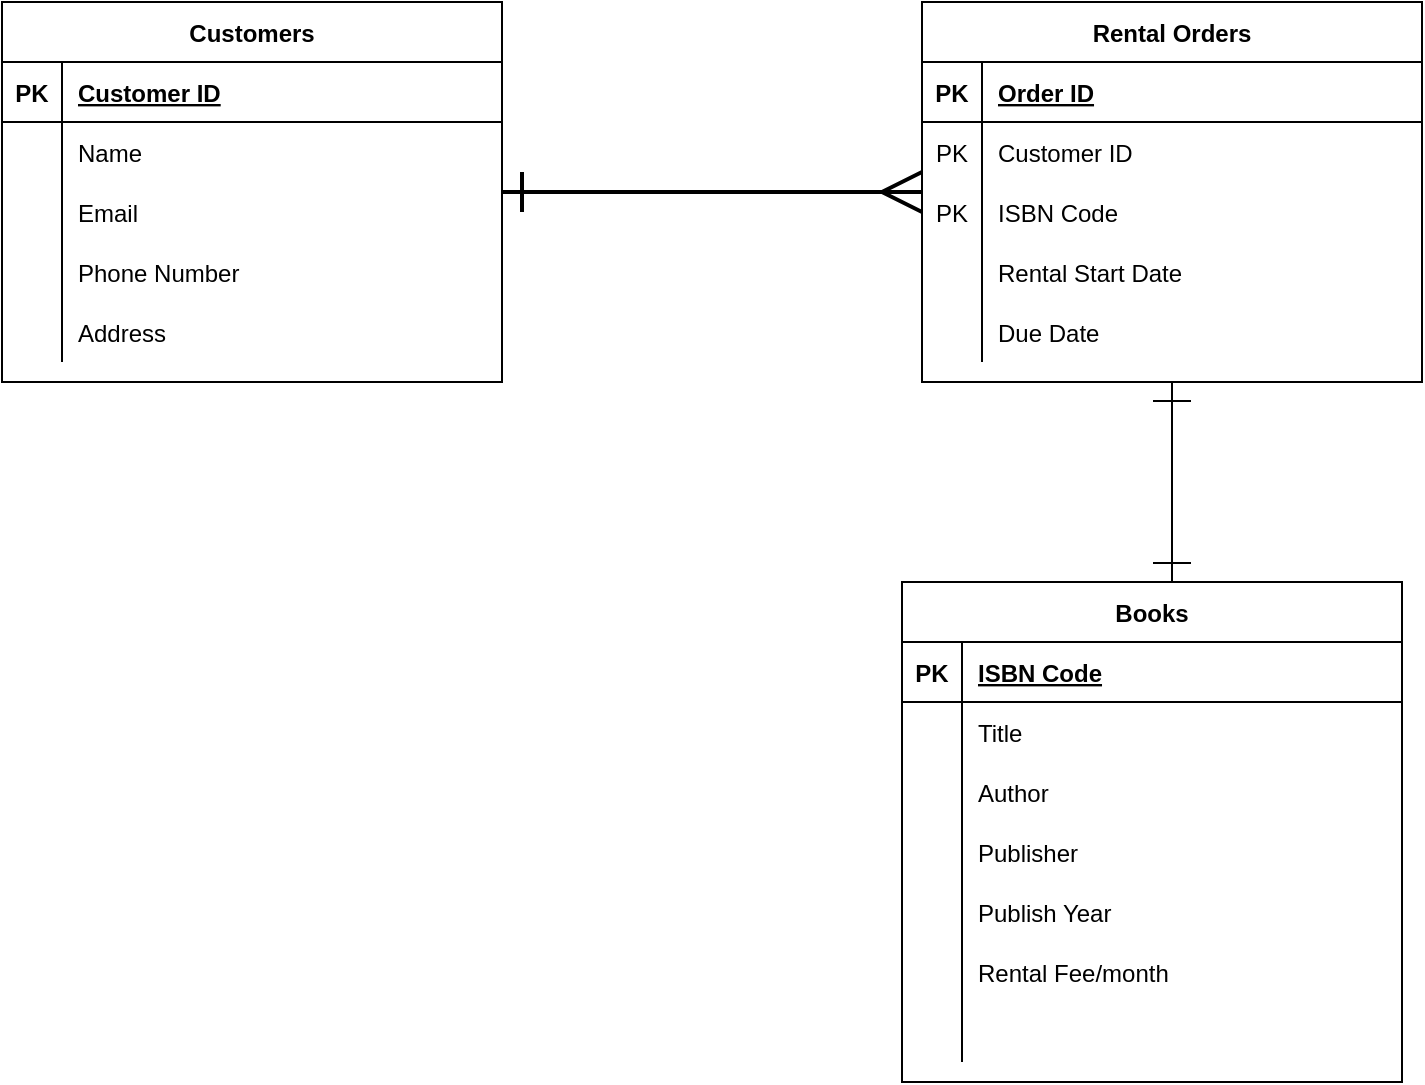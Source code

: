 <mxfile version="24.0.7" type="github">
  <diagram name="Page-1" id="I_lQWTTjyx-h1JreQ2CS">
    <mxGraphModel dx="1426" dy="751" grid="1" gridSize="10" guides="1" tooltips="1" connect="1" arrows="1" fold="1" page="1" pageScale="1" pageWidth="850" pageHeight="1100" math="0" shadow="0">
      <root>
        <mxCell id="0" />
        <mxCell id="1" parent="0" />
        <mxCell id="DPcOQ0e0wciWkZ8Be3nJ-57" style="edgeStyle=orthogonalEdgeStyle;rounded=0;orthogonalLoop=1;jettySize=auto;html=1;endArrow=ERmany;endFill=0;strokeWidth=2;jumpSize=6;endSize=17;targetPerimeterSpacing=0;startArrow=ERone;startFill=0;startSize=17;" edge="1" parent="1" source="DPcOQ0e0wciWkZ8Be3nJ-1" target="DPcOQ0e0wciWkZ8Be3nJ-18">
          <mxGeometry relative="1" as="geometry" />
        </mxCell>
        <mxCell id="DPcOQ0e0wciWkZ8Be3nJ-1" value="Customers" style="shape=table;startSize=30;container=1;collapsible=1;childLayout=tableLayout;fixedRows=1;rowLines=0;fontStyle=1;align=center;resizeLast=1;" vertex="1" parent="1">
          <mxGeometry x="70" y="100" width="250" height="190" as="geometry" />
        </mxCell>
        <mxCell id="DPcOQ0e0wciWkZ8Be3nJ-2" value="" style="shape=partialRectangle;collapsible=0;dropTarget=0;pointerEvents=0;fillColor=none;points=[[0,0.5],[1,0.5]];portConstraint=eastwest;top=0;left=0;right=0;bottom=1;" vertex="1" parent="DPcOQ0e0wciWkZ8Be3nJ-1">
          <mxGeometry y="30" width="250" height="30" as="geometry" />
        </mxCell>
        <mxCell id="DPcOQ0e0wciWkZ8Be3nJ-3" value="PK" style="shape=partialRectangle;overflow=hidden;connectable=0;fillColor=none;top=0;left=0;bottom=0;right=0;fontStyle=1;" vertex="1" parent="DPcOQ0e0wciWkZ8Be3nJ-2">
          <mxGeometry width="30" height="30" as="geometry">
            <mxRectangle width="30" height="30" as="alternateBounds" />
          </mxGeometry>
        </mxCell>
        <mxCell id="DPcOQ0e0wciWkZ8Be3nJ-4" value="Customer ID" style="shape=partialRectangle;overflow=hidden;connectable=0;fillColor=none;top=0;left=0;bottom=0;right=0;align=left;spacingLeft=6;fontStyle=5;" vertex="1" parent="DPcOQ0e0wciWkZ8Be3nJ-2">
          <mxGeometry x="30" width="220" height="30" as="geometry">
            <mxRectangle width="220" height="30" as="alternateBounds" />
          </mxGeometry>
        </mxCell>
        <mxCell id="DPcOQ0e0wciWkZ8Be3nJ-5" value="" style="shape=partialRectangle;collapsible=0;dropTarget=0;pointerEvents=0;fillColor=none;points=[[0,0.5],[1,0.5]];portConstraint=eastwest;top=0;left=0;right=0;bottom=0;" vertex="1" parent="DPcOQ0e0wciWkZ8Be3nJ-1">
          <mxGeometry y="60" width="250" height="30" as="geometry" />
        </mxCell>
        <mxCell id="DPcOQ0e0wciWkZ8Be3nJ-6" value="" style="shape=partialRectangle;overflow=hidden;connectable=0;fillColor=none;top=0;left=0;bottom=0;right=0;" vertex="1" parent="DPcOQ0e0wciWkZ8Be3nJ-5">
          <mxGeometry width="30" height="30" as="geometry">
            <mxRectangle width="30" height="30" as="alternateBounds" />
          </mxGeometry>
        </mxCell>
        <mxCell id="DPcOQ0e0wciWkZ8Be3nJ-7" value="Name" style="shape=partialRectangle;overflow=hidden;connectable=0;fillColor=none;top=0;left=0;bottom=0;right=0;align=left;spacingLeft=6;" vertex="1" parent="DPcOQ0e0wciWkZ8Be3nJ-5">
          <mxGeometry x="30" width="220" height="30" as="geometry">
            <mxRectangle width="220" height="30" as="alternateBounds" />
          </mxGeometry>
        </mxCell>
        <mxCell id="DPcOQ0e0wciWkZ8Be3nJ-8" style="shape=partialRectangle;collapsible=0;dropTarget=0;pointerEvents=0;fillColor=none;points=[[0,0.5],[1,0.5]];portConstraint=eastwest;top=0;left=0;right=0;bottom=0;" vertex="1" parent="DPcOQ0e0wciWkZ8Be3nJ-1">
          <mxGeometry y="90" width="250" height="30" as="geometry" />
        </mxCell>
        <mxCell id="DPcOQ0e0wciWkZ8Be3nJ-9" style="shape=partialRectangle;overflow=hidden;connectable=0;fillColor=none;top=0;left=0;bottom=0;right=0;" vertex="1" parent="DPcOQ0e0wciWkZ8Be3nJ-8">
          <mxGeometry width="30" height="30" as="geometry">
            <mxRectangle width="30" height="30" as="alternateBounds" />
          </mxGeometry>
        </mxCell>
        <mxCell id="DPcOQ0e0wciWkZ8Be3nJ-10" value="Email" style="shape=partialRectangle;overflow=hidden;connectable=0;fillColor=none;top=0;left=0;bottom=0;right=0;align=left;spacingLeft=6;" vertex="1" parent="DPcOQ0e0wciWkZ8Be3nJ-8">
          <mxGeometry x="30" width="220" height="30" as="geometry">
            <mxRectangle width="220" height="30" as="alternateBounds" />
          </mxGeometry>
        </mxCell>
        <mxCell id="DPcOQ0e0wciWkZ8Be3nJ-26" style="shape=partialRectangle;collapsible=0;dropTarget=0;pointerEvents=0;fillColor=none;points=[[0,0.5],[1,0.5]];portConstraint=eastwest;top=0;left=0;right=0;bottom=0;" vertex="1" parent="DPcOQ0e0wciWkZ8Be3nJ-1">
          <mxGeometry y="120" width="250" height="30" as="geometry" />
        </mxCell>
        <mxCell id="DPcOQ0e0wciWkZ8Be3nJ-27" style="shape=partialRectangle;overflow=hidden;connectable=0;fillColor=none;top=0;left=0;bottom=0;right=0;" vertex="1" parent="DPcOQ0e0wciWkZ8Be3nJ-26">
          <mxGeometry width="30" height="30" as="geometry">
            <mxRectangle width="30" height="30" as="alternateBounds" />
          </mxGeometry>
        </mxCell>
        <mxCell id="DPcOQ0e0wciWkZ8Be3nJ-28" value="Phone Number" style="shape=partialRectangle;overflow=hidden;connectable=0;fillColor=none;top=0;left=0;bottom=0;right=0;align=left;spacingLeft=6;" vertex="1" parent="DPcOQ0e0wciWkZ8Be3nJ-26">
          <mxGeometry x="30" width="220" height="30" as="geometry">
            <mxRectangle width="220" height="30" as="alternateBounds" />
          </mxGeometry>
        </mxCell>
        <mxCell id="DPcOQ0e0wciWkZ8Be3nJ-29" style="shape=partialRectangle;collapsible=0;dropTarget=0;pointerEvents=0;fillColor=none;points=[[0,0.5],[1,0.5]];portConstraint=eastwest;top=0;left=0;right=0;bottom=0;" vertex="1" parent="DPcOQ0e0wciWkZ8Be3nJ-1">
          <mxGeometry y="150" width="250" height="30" as="geometry" />
        </mxCell>
        <mxCell id="DPcOQ0e0wciWkZ8Be3nJ-30" style="shape=partialRectangle;overflow=hidden;connectable=0;fillColor=none;top=0;left=0;bottom=0;right=0;" vertex="1" parent="DPcOQ0e0wciWkZ8Be3nJ-29">
          <mxGeometry width="30" height="30" as="geometry">
            <mxRectangle width="30" height="30" as="alternateBounds" />
          </mxGeometry>
        </mxCell>
        <mxCell id="DPcOQ0e0wciWkZ8Be3nJ-31" value="Address" style="shape=partialRectangle;overflow=hidden;connectable=0;fillColor=none;top=0;left=0;bottom=0;right=0;align=left;spacingLeft=6;" vertex="1" parent="DPcOQ0e0wciWkZ8Be3nJ-29">
          <mxGeometry x="30" width="220" height="30" as="geometry">
            <mxRectangle width="220" height="30" as="alternateBounds" />
          </mxGeometry>
        </mxCell>
        <mxCell id="DPcOQ0e0wciWkZ8Be3nJ-11" value="Books" style="shape=table;startSize=30;container=1;collapsible=1;childLayout=tableLayout;fixedRows=1;rowLines=0;fontStyle=1;align=center;resizeLast=1;" vertex="1" parent="1">
          <mxGeometry x="520" y="390" width="250" height="250" as="geometry" />
        </mxCell>
        <mxCell id="DPcOQ0e0wciWkZ8Be3nJ-12" value="" style="shape=partialRectangle;collapsible=0;dropTarget=0;pointerEvents=0;fillColor=none;points=[[0,0.5],[1,0.5]];portConstraint=eastwest;top=0;left=0;right=0;bottom=1;" vertex="1" parent="DPcOQ0e0wciWkZ8Be3nJ-11">
          <mxGeometry y="30" width="250" height="30" as="geometry" />
        </mxCell>
        <mxCell id="DPcOQ0e0wciWkZ8Be3nJ-13" value="PK" style="shape=partialRectangle;overflow=hidden;connectable=0;fillColor=none;top=0;left=0;bottom=0;right=0;fontStyle=1;" vertex="1" parent="DPcOQ0e0wciWkZ8Be3nJ-12">
          <mxGeometry width="30" height="30" as="geometry">
            <mxRectangle width="30" height="30" as="alternateBounds" />
          </mxGeometry>
        </mxCell>
        <mxCell id="DPcOQ0e0wciWkZ8Be3nJ-14" value="ISBN Code" style="shape=partialRectangle;overflow=hidden;connectable=0;fillColor=none;top=0;left=0;bottom=0;right=0;align=left;spacingLeft=6;fontStyle=5;" vertex="1" parent="DPcOQ0e0wciWkZ8Be3nJ-12">
          <mxGeometry x="30" width="220" height="30" as="geometry">
            <mxRectangle width="220" height="30" as="alternateBounds" />
          </mxGeometry>
        </mxCell>
        <mxCell id="DPcOQ0e0wciWkZ8Be3nJ-15" value="" style="shape=partialRectangle;collapsible=0;dropTarget=0;pointerEvents=0;fillColor=none;points=[[0,0.5],[1,0.5]];portConstraint=eastwest;top=0;left=0;right=0;bottom=0;" vertex="1" parent="DPcOQ0e0wciWkZ8Be3nJ-11">
          <mxGeometry y="60" width="250" height="30" as="geometry" />
        </mxCell>
        <mxCell id="DPcOQ0e0wciWkZ8Be3nJ-16" value="" style="shape=partialRectangle;overflow=hidden;connectable=0;fillColor=none;top=0;left=0;bottom=0;right=0;" vertex="1" parent="DPcOQ0e0wciWkZ8Be3nJ-15">
          <mxGeometry width="30" height="30" as="geometry">
            <mxRectangle width="30" height="30" as="alternateBounds" />
          </mxGeometry>
        </mxCell>
        <mxCell id="DPcOQ0e0wciWkZ8Be3nJ-17" value="Title" style="shape=partialRectangle;overflow=hidden;connectable=0;fillColor=none;top=0;left=0;bottom=0;right=0;align=left;spacingLeft=6;" vertex="1" parent="DPcOQ0e0wciWkZ8Be3nJ-15">
          <mxGeometry x="30" width="220" height="30" as="geometry">
            <mxRectangle width="220" height="30" as="alternateBounds" />
          </mxGeometry>
        </mxCell>
        <mxCell id="DPcOQ0e0wciWkZ8Be3nJ-32" style="shape=partialRectangle;collapsible=0;dropTarget=0;pointerEvents=0;fillColor=none;points=[[0,0.5],[1,0.5]];portConstraint=eastwest;top=0;left=0;right=0;bottom=0;" vertex="1" parent="DPcOQ0e0wciWkZ8Be3nJ-11">
          <mxGeometry y="90" width="250" height="30" as="geometry" />
        </mxCell>
        <mxCell id="DPcOQ0e0wciWkZ8Be3nJ-33" style="shape=partialRectangle;overflow=hidden;connectable=0;fillColor=none;top=0;left=0;bottom=0;right=0;" vertex="1" parent="DPcOQ0e0wciWkZ8Be3nJ-32">
          <mxGeometry width="30" height="30" as="geometry">
            <mxRectangle width="30" height="30" as="alternateBounds" />
          </mxGeometry>
        </mxCell>
        <mxCell id="DPcOQ0e0wciWkZ8Be3nJ-34" value="Author" style="shape=partialRectangle;overflow=hidden;connectable=0;fillColor=none;top=0;left=0;bottom=0;right=0;align=left;spacingLeft=6;" vertex="1" parent="DPcOQ0e0wciWkZ8Be3nJ-32">
          <mxGeometry x="30" width="220" height="30" as="geometry">
            <mxRectangle width="220" height="30" as="alternateBounds" />
          </mxGeometry>
        </mxCell>
        <mxCell id="DPcOQ0e0wciWkZ8Be3nJ-35" style="shape=partialRectangle;collapsible=0;dropTarget=0;pointerEvents=0;fillColor=none;points=[[0,0.5],[1,0.5]];portConstraint=eastwest;top=0;left=0;right=0;bottom=0;" vertex="1" parent="DPcOQ0e0wciWkZ8Be3nJ-11">
          <mxGeometry y="120" width="250" height="30" as="geometry" />
        </mxCell>
        <mxCell id="DPcOQ0e0wciWkZ8Be3nJ-36" style="shape=partialRectangle;overflow=hidden;connectable=0;fillColor=none;top=0;left=0;bottom=0;right=0;" vertex="1" parent="DPcOQ0e0wciWkZ8Be3nJ-35">
          <mxGeometry width="30" height="30" as="geometry">
            <mxRectangle width="30" height="30" as="alternateBounds" />
          </mxGeometry>
        </mxCell>
        <mxCell id="DPcOQ0e0wciWkZ8Be3nJ-37" value="Publisher" style="shape=partialRectangle;overflow=hidden;connectable=0;fillColor=none;top=0;left=0;bottom=0;right=0;align=left;spacingLeft=6;" vertex="1" parent="DPcOQ0e0wciWkZ8Be3nJ-35">
          <mxGeometry x="30" width="220" height="30" as="geometry">
            <mxRectangle width="220" height="30" as="alternateBounds" />
          </mxGeometry>
        </mxCell>
        <mxCell id="DPcOQ0e0wciWkZ8Be3nJ-38" style="shape=partialRectangle;collapsible=0;dropTarget=0;pointerEvents=0;fillColor=none;points=[[0,0.5],[1,0.5]];portConstraint=eastwest;top=0;left=0;right=0;bottom=0;" vertex="1" parent="DPcOQ0e0wciWkZ8Be3nJ-11">
          <mxGeometry y="150" width="250" height="30" as="geometry" />
        </mxCell>
        <mxCell id="DPcOQ0e0wciWkZ8Be3nJ-39" style="shape=partialRectangle;overflow=hidden;connectable=0;fillColor=none;top=0;left=0;bottom=0;right=0;" vertex="1" parent="DPcOQ0e0wciWkZ8Be3nJ-38">
          <mxGeometry width="30" height="30" as="geometry">
            <mxRectangle width="30" height="30" as="alternateBounds" />
          </mxGeometry>
        </mxCell>
        <mxCell id="DPcOQ0e0wciWkZ8Be3nJ-40" value="Publish Year" style="shape=partialRectangle;overflow=hidden;connectable=0;fillColor=none;top=0;left=0;bottom=0;right=0;align=left;spacingLeft=6;" vertex="1" parent="DPcOQ0e0wciWkZ8Be3nJ-38">
          <mxGeometry x="30" width="220" height="30" as="geometry">
            <mxRectangle width="220" height="30" as="alternateBounds" />
          </mxGeometry>
        </mxCell>
        <mxCell id="DPcOQ0e0wciWkZ8Be3nJ-41" style="shape=partialRectangle;collapsible=0;dropTarget=0;pointerEvents=0;fillColor=none;points=[[0,0.5],[1,0.5]];portConstraint=eastwest;top=0;left=0;right=0;bottom=0;" vertex="1" parent="DPcOQ0e0wciWkZ8Be3nJ-11">
          <mxGeometry y="180" width="250" height="30" as="geometry" />
        </mxCell>
        <mxCell id="DPcOQ0e0wciWkZ8Be3nJ-42" style="shape=partialRectangle;overflow=hidden;connectable=0;fillColor=none;top=0;left=0;bottom=0;right=0;" vertex="1" parent="DPcOQ0e0wciWkZ8Be3nJ-41">
          <mxGeometry width="30" height="30" as="geometry">
            <mxRectangle width="30" height="30" as="alternateBounds" />
          </mxGeometry>
        </mxCell>
        <mxCell id="DPcOQ0e0wciWkZ8Be3nJ-43" value="Rental Fee/month" style="shape=partialRectangle;overflow=hidden;connectable=0;fillColor=none;top=0;left=0;bottom=0;right=0;align=left;spacingLeft=6;" vertex="1" parent="DPcOQ0e0wciWkZ8Be3nJ-41">
          <mxGeometry x="30" width="220" height="30" as="geometry">
            <mxRectangle width="220" height="30" as="alternateBounds" />
          </mxGeometry>
        </mxCell>
        <mxCell id="DPcOQ0e0wciWkZ8Be3nJ-59" style="shape=partialRectangle;collapsible=0;dropTarget=0;pointerEvents=0;fillColor=none;points=[[0,0.5],[1,0.5]];portConstraint=eastwest;top=0;left=0;right=0;bottom=0;" vertex="1" parent="DPcOQ0e0wciWkZ8Be3nJ-11">
          <mxGeometry y="210" width="250" height="30" as="geometry" />
        </mxCell>
        <mxCell id="DPcOQ0e0wciWkZ8Be3nJ-60" style="shape=partialRectangle;overflow=hidden;connectable=0;fillColor=none;top=0;left=0;bottom=0;right=0;" vertex="1" parent="DPcOQ0e0wciWkZ8Be3nJ-59">
          <mxGeometry width="30" height="30" as="geometry">
            <mxRectangle width="30" height="30" as="alternateBounds" />
          </mxGeometry>
        </mxCell>
        <mxCell id="DPcOQ0e0wciWkZ8Be3nJ-61" style="shape=partialRectangle;overflow=hidden;connectable=0;fillColor=none;top=0;left=0;bottom=0;right=0;align=left;spacingLeft=6;" vertex="1" parent="DPcOQ0e0wciWkZ8Be3nJ-59">
          <mxGeometry x="30" width="220" height="30" as="geometry">
            <mxRectangle width="220" height="30" as="alternateBounds" />
          </mxGeometry>
        </mxCell>
        <mxCell id="DPcOQ0e0wciWkZ8Be3nJ-18" value="Rental Orders" style="shape=table;startSize=30;container=1;collapsible=1;childLayout=tableLayout;fixedRows=1;rowLines=0;fontStyle=1;align=center;resizeLast=1;" vertex="1" parent="1">
          <mxGeometry x="530" y="100" width="250" height="190" as="geometry" />
        </mxCell>
        <mxCell id="DPcOQ0e0wciWkZ8Be3nJ-19" value="" style="shape=partialRectangle;collapsible=0;dropTarget=0;pointerEvents=0;fillColor=none;points=[[0,0.5],[1,0.5]];portConstraint=eastwest;top=0;left=0;right=0;bottom=1;" vertex="1" parent="DPcOQ0e0wciWkZ8Be3nJ-18">
          <mxGeometry y="30" width="250" height="30" as="geometry" />
        </mxCell>
        <mxCell id="DPcOQ0e0wciWkZ8Be3nJ-20" value="PK" style="shape=partialRectangle;overflow=hidden;connectable=0;fillColor=none;top=0;left=0;bottom=0;right=0;fontStyle=1;" vertex="1" parent="DPcOQ0e0wciWkZ8Be3nJ-19">
          <mxGeometry width="30" height="30" as="geometry">
            <mxRectangle width="30" height="30" as="alternateBounds" />
          </mxGeometry>
        </mxCell>
        <mxCell id="DPcOQ0e0wciWkZ8Be3nJ-21" value="Order ID" style="shape=partialRectangle;overflow=hidden;connectable=0;fillColor=none;top=0;left=0;bottom=0;right=0;align=left;spacingLeft=6;fontStyle=5;" vertex="1" parent="DPcOQ0e0wciWkZ8Be3nJ-19">
          <mxGeometry x="30" width="220" height="30" as="geometry">
            <mxRectangle width="220" height="30" as="alternateBounds" />
          </mxGeometry>
        </mxCell>
        <mxCell id="DPcOQ0e0wciWkZ8Be3nJ-22" value="" style="shape=partialRectangle;collapsible=0;dropTarget=0;pointerEvents=0;fillColor=none;points=[[0,0.5],[1,0.5]];portConstraint=eastwest;top=0;left=0;right=0;bottom=0;" vertex="1" parent="DPcOQ0e0wciWkZ8Be3nJ-18">
          <mxGeometry y="60" width="250" height="30" as="geometry" />
        </mxCell>
        <mxCell id="DPcOQ0e0wciWkZ8Be3nJ-23" value="PK" style="shape=partialRectangle;overflow=hidden;connectable=0;fillColor=none;top=0;left=0;bottom=0;right=0;" vertex="1" parent="DPcOQ0e0wciWkZ8Be3nJ-22">
          <mxGeometry width="30" height="30" as="geometry">
            <mxRectangle width="30" height="30" as="alternateBounds" />
          </mxGeometry>
        </mxCell>
        <mxCell id="DPcOQ0e0wciWkZ8Be3nJ-24" value="Customer ID" style="shape=partialRectangle;overflow=hidden;connectable=0;fillColor=none;top=0;left=0;bottom=0;right=0;align=left;spacingLeft=6;perimeterSpacing=0;" vertex="1" parent="DPcOQ0e0wciWkZ8Be3nJ-22">
          <mxGeometry x="30" width="220" height="30" as="geometry">
            <mxRectangle width="220" height="30" as="alternateBounds" />
          </mxGeometry>
        </mxCell>
        <mxCell id="DPcOQ0e0wciWkZ8Be3nJ-44" style="shape=partialRectangle;collapsible=0;dropTarget=0;pointerEvents=0;fillColor=none;points=[[0,0.5],[1,0.5]];portConstraint=eastwest;top=0;left=0;right=0;bottom=0;" vertex="1" parent="DPcOQ0e0wciWkZ8Be3nJ-18">
          <mxGeometry y="90" width="250" height="30" as="geometry" />
        </mxCell>
        <mxCell id="DPcOQ0e0wciWkZ8Be3nJ-45" value="PK" style="shape=partialRectangle;overflow=hidden;connectable=0;fillColor=none;top=0;left=0;bottom=0;right=0;" vertex="1" parent="DPcOQ0e0wciWkZ8Be3nJ-44">
          <mxGeometry width="30" height="30" as="geometry">
            <mxRectangle width="30" height="30" as="alternateBounds" />
          </mxGeometry>
        </mxCell>
        <mxCell id="DPcOQ0e0wciWkZ8Be3nJ-46" value="ISBN Code" style="shape=partialRectangle;overflow=hidden;connectable=0;fillColor=none;top=0;left=0;bottom=0;right=0;align=left;spacingLeft=6;" vertex="1" parent="DPcOQ0e0wciWkZ8Be3nJ-44">
          <mxGeometry x="30" width="220" height="30" as="geometry">
            <mxRectangle width="220" height="30" as="alternateBounds" />
          </mxGeometry>
        </mxCell>
        <mxCell id="DPcOQ0e0wciWkZ8Be3nJ-47" style="shape=partialRectangle;collapsible=0;dropTarget=0;pointerEvents=0;fillColor=none;points=[[0,0.5],[1,0.5]];portConstraint=eastwest;top=0;left=0;right=0;bottom=0;" vertex="1" parent="DPcOQ0e0wciWkZ8Be3nJ-18">
          <mxGeometry y="120" width="250" height="30" as="geometry" />
        </mxCell>
        <mxCell id="DPcOQ0e0wciWkZ8Be3nJ-48" style="shape=partialRectangle;overflow=hidden;connectable=0;fillColor=none;top=0;left=0;bottom=0;right=0;" vertex="1" parent="DPcOQ0e0wciWkZ8Be3nJ-47">
          <mxGeometry width="30" height="30" as="geometry">
            <mxRectangle width="30" height="30" as="alternateBounds" />
          </mxGeometry>
        </mxCell>
        <mxCell id="DPcOQ0e0wciWkZ8Be3nJ-49" value="Rental Start Date" style="shape=partialRectangle;overflow=hidden;connectable=0;fillColor=none;top=0;left=0;bottom=0;right=0;align=left;spacingLeft=6;" vertex="1" parent="DPcOQ0e0wciWkZ8Be3nJ-47">
          <mxGeometry x="30" width="220" height="30" as="geometry">
            <mxRectangle width="220" height="30" as="alternateBounds" />
          </mxGeometry>
        </mxCell>
        <mxCell id="DPcOQ0e0wciWkZ8Be3nJ-50" style="shape=partialRectangle;collapsible=0;dropTarget=0;pointerEvents=0;fillColor=none;points=[[0,0.5],[1,0.5]];portConstraint=eastwest;top=0;left=0;right=0;bottom=0;" vertex="1" parent="DPcOQ0e0wciWkZ8Be3nJ-18">
          <mxGeometry y="150" width="250" height="30" as="geometry" />
        </mxCell>
        <mxCell id="DPcOQ0e0wciWkZ8Be3nJ-51" style="shape=partialRectangle;overflow=hidden;connectable=0;fillColor=none;top=0;left=0;bottom=0;right=0;" vertex="1" parent="DPcOQ0e0wciWkZ8Be3nJ-50">
          <mxGeometry width="30" height="30" as="geometry">
            <mxRectangle width="30" height="30" as="alternateBounds" />
          </mxGeometry>
        </mxCell>
        <mxCell id="DPcOQ0e0wciWkZ8Be3nJ-52" value="Due Date" style="shape=partialRectangle;overflow=hidden;connectable=0;fillColor=none;top=0;left=0;bottom=0;right=0;align=left;spacingLeft=6;" vertex="1" parent="DPcOQ0e0wciWkZ8Be3nJ-50">
          <mxGeometry x="30" width="220" height="30" as="geometry">
            <mxRectangle width="220" height="30" as="alternateBounds" />
          </mxGeometry>
        </mxCell>
        <mxCell id="DPcOQ0e0wciWkZ8Be3nJ-58" style="edgeStyle=orthogonalEdgeStyle;rounded=0;orthogonalLoop=1;jettySize=auto;html=1;entryX=0.54;entryY=0;entryDx=0;entryDy=0;entryPerimeter=0;endArrow=ERone;endFill=0;endSize=17;startArrow=ERone;startFill=0;targetPerimeterSpacing=0;sourcePerimeterSpacing=0;startSize=17;" edge="1" parent="1" source="DPcOQ0e0wciWkZ8Be3nJ-18" target="DPcOQ0e0wciWkZ8Be3nJ-11">
          <mxGeometry relative="1" as="geometry" />
        </mxCell>
      </root>
    </mxGraphModel>
  </diagram>
</mxfile>
